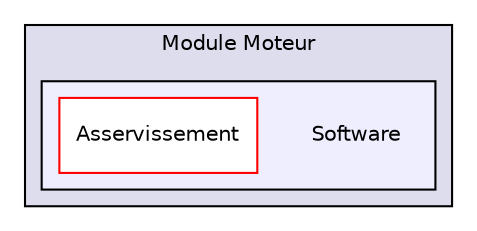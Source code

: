 digraph "Module Moteur/Software" {
  compound=true
  node [ fontsize="10", fontname="Helvetica"];
  edge [ labelfontsize="10", labelfontname="Helvetica"];
  subgraph clusterdir_1eaef2d265c41e371de2bc5a3dd6ea7b {
    graph [ bgcolor="#ddddee", pencolor="black", label="Module Moteur" fontname="Helvetica", fontsize="10", URL="dir_1eaef2d265c41e371de2bc5a3dd6ea7b.html"]
  subgraph clusterdir_ffd77d2659707b83b2453bb00bb54e85 {
    graph [ bgcolor="#eeeeff", pencolor="black", label="" URL="dir_ffd77d2659707b83b2453bb00bb54e85.html"];
    dir_ffd77d2659707b83b2453bb00bb54e85 [shape=plaintext label="Software"];
    dir_6c9639399f875dbf2ecd251f38cb1726 [shape=box label="Asservissement" color="red" fillcolor="white" style="filled" URL="dir_6c9639399f875dbf2ecd251f38cb1726.html"];
  }
  }
}
